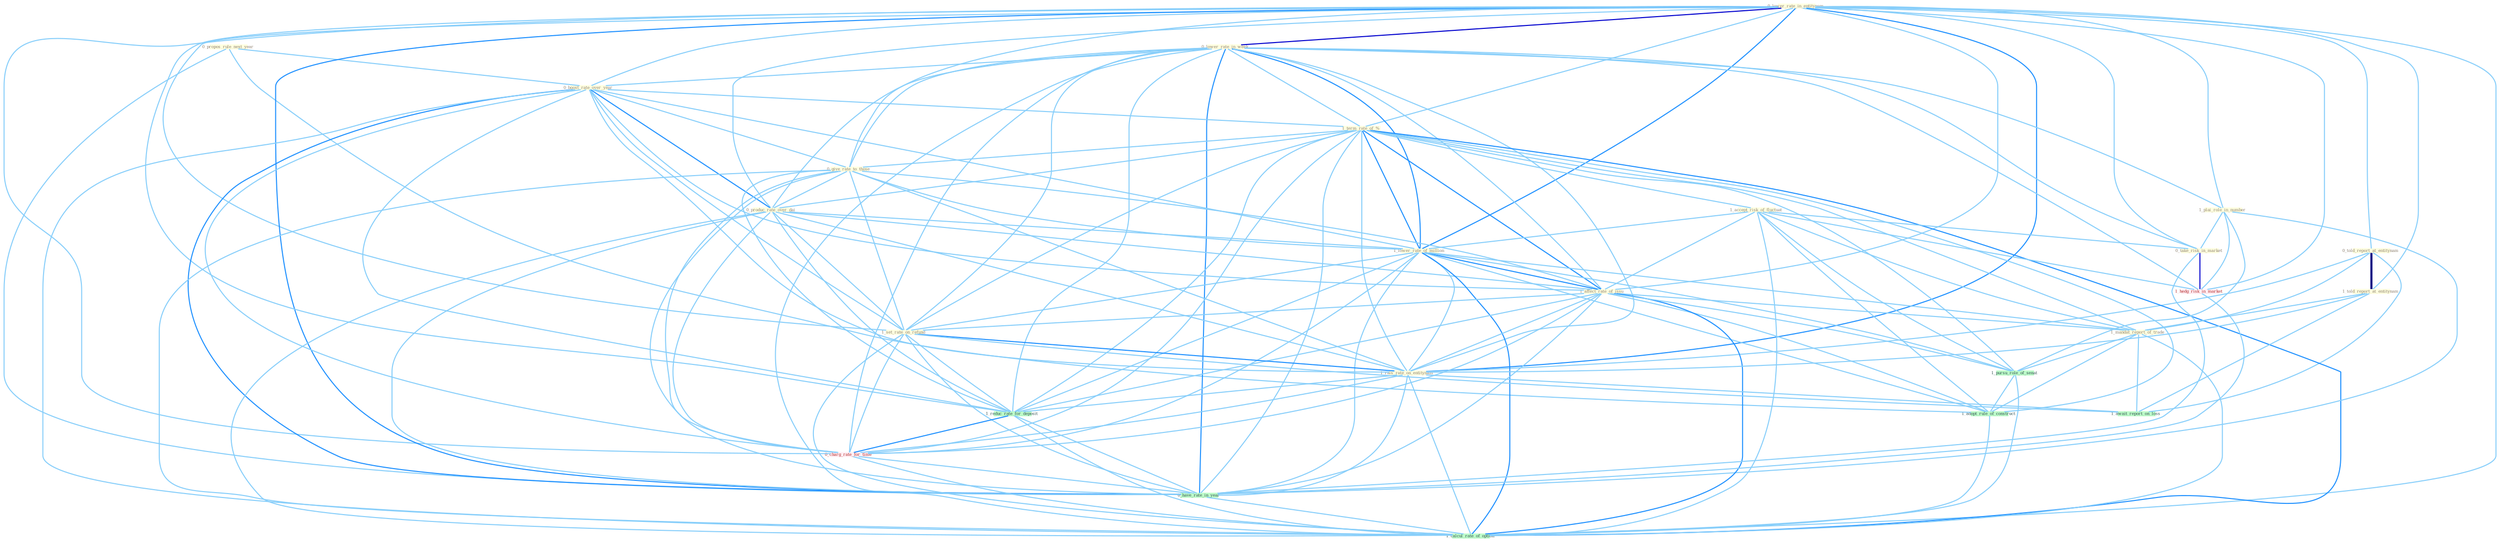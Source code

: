 Graph G{ 
    node
    [shape=polygon,style=filled,width=.5,height=.06,color="#BDFCC9",fixedsize=true,fontsize=4,
    fontcolor="#2f4f4f"];
    {node
    [color="#ffffe0", fontcolor="#8b7d6b"] "0_propos_rule_next_year " "0_lower_rate_in_entitynam " "0_lower_rate_in_week " "0_told_report_at_entitynam " "0_boost_rate_over_year " "1_term_rate_of_% " "0_give_rate_to_those " "0_produc_rate_over_dai " "1_plai_role_in_number " "1_accept_risk_of_fluctuat " "1_lower_rate_of_million " "1_affect_rate_of_issu " "1_told_report_at_entitynam " "1_set_rate_on_refund " "1_rais_rate_on_entitynam " "0_take_risk_in_market " "1_mandat_report_of_trade "}
{node [color="#fff0f5", fontcolor="#b22222"] "0_charg_rate_for_time " "1_hedg_risk_in_market "}
edge [color="#B0E2FF"];

	"0_propos_rule_next_year " -- "0_boost_rate_over_year " [w="1", color="#87cefa" ];
	"0_propos_rule_next_year " -- "1_adopt_rule_of_construct " [w="1", color="#87cefa" ];
	"0_propos_rule_next_year " -- "0_have_rate_in_year " [w="1", color="#87cefa" ];
	"0_lower_rate_in_entitynam " -- "0_lower_rate_in_week " [w="3", color="#0000cd" , len=0.6];
	"0_lower_rate_in_entitynam " -- "0_told_report_at_entitynam " [w="1", color="#87cefa" ];
	"0_lower_rate_in_entitynam " -- "0_boost_rate_over_year " [w="1", color="#87cefa" ];
	"0_lower_rate_in_entitynam " -- "1_term_rate_of_% " [w="1", color="#87cefa" ];
	"0_lower_rate_in_entitynam " -- "0_give_rate_to_those " [w="1", color="#87cefa" ];
	"0_lower_rate_in_entitynam " -- "0_produc_rate_over_dai " [w="1", color="#87cefa" ];
	"0_lower_rate_in_entitynam " -- "1_plai_role_in_number " [w="1", color="#87cefa" ];
	"0_lower_rate_in_entitynam " -- "1_lower_rate_of_million " [w="2", color="#1e90ff" , len=0.8];
	"0_lower_rate_in_entitynam " -- "1_affect_rate_of_issu " [w="1", color="#87cefa" ];
	"0_lower_rate_in_entitynam " -- "1_told_report_at_entitynam " [w="1", color="#87cefa" ];
	"0_lower_rate_in_entitynam " -- "1_set_rate_on_refund " [w="1", color="#87cefa" ];
	"0_lower_rate_in_entitynam " -- "1_rais_rate_on_entitynam " [w="2", color="#1e90ff" , len=0.8];
	"0_lower_rate_in_entitynam " -- "0_take_risk_in_market " [w="1", color="#87cefa" ];
	"0_lower_rate_in_entitynam " -- "1_reduc_rate_for_deposit " [w="1", color="#87cefa" ];
	"0_lower_rate_in_entitynam " -- "0_charg_rate_for_time " [w="1", color="#87cefa" ];
	"0_lower_rate_in_entitynam " -- "1_hedg_risk_in_market " [w="1", color="#87cefa" ];
	"0_lower_rate_in_entitynam " -- "0_have_rate_in_year " [w="2", color="#1e90ff" , len=0.8];
	"0_lower_rate_in_entitynam " -- "1_calcul_rate_of_option " [w="1", color="#87cefa" ];
	"0_lower_rate_in_week " -- "0_boost_rate_over_year " [w="1", color="#87cefa" ];
	"0_lower_rate_in_week " -- "1_term_rate_of_% " [w="1", color="#87cefa" ];
	"0_lower_rate_in_week " -- "0_give_rate_to_those " [w="1", color="#87cefa" ];
	"0_lower_rate_in_week " -- "0_produc_rate_over_dai " [w="1", color="#87cefa" ];
	"0_lower_rate_in_week " -- "1_plai_role_in_number " [w="1", color="#87cefa" ];
	"0_lower_rate_in_week " -- "1_lower_rate_of_million " [w="2", color="#1e90ff" , len=0.8];
	"0_lower_rate_in_week " -- "1_affect_rate_of_issu " [w="1", color="#87cefa" ];
	"0_lower_rate_in_week " -- "1_set_rate_on_refund " [w="1", color="#87cefa" ];
	"0_lower_rate_in_week " -- "1_rais_rate_on_entitynam " [w="1", color="#87cefa" ];
	"0_lower_rate_in_week " -- "0_take_risk_in_market " [w="1", color="#87cefa" ];
	"0_lower_rate_in_week " -- "1_reduc_rate_for_deposit " [w="1", color="#87cefa" ];
	"0_lower_rate_in_week " -- "0_charg_rate_for_time " [w="1", color="#87cefa" ];
	"0_lower_rate_in_week " -- "1_hedg_risk_in_market " [w="1", color="#87cefa" ];
	"0_lower_rate_in_week " -- "0_have_rate_in_year " [w="2", color="#1e90ff" , len=0.8];
	"0_lower_rate_in_week " -- "1_calcul_rate_of_option " [w="1", color="#87cefa" ];
	"0_told_report_at_entitynam " -- "1_told_report_at_entitynam " [w="4", style=bold, color="#000080", len=0.4];
	"0_told_report_at_entitynam " -- "1_rais_rate_on_entitynam " [w="1", color="#87cefa" ];
	"0_told_report_at_entitynam " -- "1_mandat_report_of_trade " [w="1", color="#87cefa" ];
	"0_told_report_at_entitynam " -- "1_await_report_on_loss " [w="1", color="#87cefa" ];
	"0_boost_rate_over_year " -- "1_term_rate_of_% " [w="1", color="#87cefa" ];
	"0_boost_rate_over_year " -- "0_give_rate_to_those " [w="1", color="#87cefa" ];
	"0_boost_rate_over_year " -- "0_produc_rate_over_dai " [w="2", color="#1e90ff" , len=0.8];
	"0_boost_rate_over_year " -- "1_lower_rate_of_million " [w="1", color="#87cefa" ];
	"0_boost_rate_over_year " -- "1_affect_rate_of_issu " [w="1", color="#87cefa" ];
	"0_boost_rate_over_year " -- "1_set_rate_on_refund " [w="1", color="#87cefa" ];
	"0_boost_rate_over_year " -- "1_rais_rate_on_entitynam " [w="1", color="#87cefa" ];
	"0_boost_rate_over_year " -- "1_reduc_rate_for_deposit " [w="1", color="#87cefa" ];
	"0_boost_rate_over_year " -- "0_charg_rate_for_time " [w="1", color="#87cefa" ];
	"0_boost_rate_over_year " -- "0_have_rate_in_year " [w="2", color="#1e90ff" , len=0.8];
	"0_boost_rate_over_year " -- "1_calcul_rate_of_option " [w="1", color="#87cefa" ];
	"1_term_rate_of_% " -- "0_give_rate_to_those " [w="1", color="#87cefa" ];
	"1_term_rate_of_% " -- "0_produc_rate_over_dai " [w="1", color="#87cefa" ];
	"1_term_rate_of_% " -- "1_accept_risk_of_fluctuat " [w="1", color="#87cefa" ];
	"1_term_rate_of_% " -- "1_lower_rate_of_million " [w="2", color="#1e90ff" , len=0.8];
	"1_term_rate_of_% " -- "1_affect_rate_of_issu " [w="2", color="#1e90ff" , len=0.8];
	"1_term_rate_of_% " -- "1_set_rate_on_refund " [w="1", color="#87cefa" ];
	"1_term_rate_of_% " -- "1_rais_rate_on_entitynam " [w="1", color="#87cefa" ];
	"1_term_rate_of_% " -- "1_mandat_report_of_trade " [w="1", color="#87cefa" ];
	"1_term_rate_of_% " -- "1_pursu_role_of_senat " [w="1", color="#87cefa" ];
	"1_term_rate_of_% " -- "1_reduc_rate_for_deposit " [w="1", color="#87cefa" ];
	"1_term_rate_of_% " -- "0_charg_rate_for_time " [w="1", color="#87cefa" ];
	"1_term_rate_of_% " -- "1_adopt_rule_of_construct " [w="1", color="#87cefa" ];
	"1_term_rate_of_% " -- "0_have_rate_in_year " [w="1", color="#87cefa" ];
	"1_term_rate_of_% " -- "1_calcul_rate_of_option " [w="2", color="#1e90ff" , len=0.8];
	"0_give_rate_to_those " -- "0_produc_rate_over_dai " [w="1", color="#87cefa" ];
	"0_give_rate_to_those " -- "1_lower_rate_of_million " [w="1", color="#87cefa" ];
	"0_give_rate_to_those " -- "1_affect_rate_of_issu " [w="1", color="#87cefa" ];
	"0_give_rate_to_those " -- "1_set_rate_on_refund " [w="1", color="#87cefa" ];
	"0_give_rate_to_those " -- "1_rais_rate_on_entitynam " [w="1", color="#87cefa" ];
	"0_give_rate_to_those " -- "1_reduc_rate_for_deposit " [w="1", color="#87cefa" ];
	"0_give_rate_to_those " -- "0_charg_rate_for_time " [w="1", color="#87cefa" ];
	"0_give_rate_to_those " -- "0_have_rate_in_year " [w="1", color="#87cefa" ];
	"0_give_rate_to_those " -- "1_calcul_rate_of_option " [w="1", color="#87cefa" ];
	"0_produc_rate_over_dai " -- "1_lower_rate_of_million " [w="1", color="#87cefa" ];
	"0_produc_rate_over_dai " -- "1_affect_rate_of_issu " [w="1", color="#87cefa" ];
	"0_produc_rate_over_dai " -- "1_set_rate_on_refund " [w="1", color="#87cefa" ];
	"0_produc_rate_over_dai " -- "1_rais_rate_on_entitynam " [w="1", color="#87cefa" ];
	"0_produc_rate_over_dai " -- "1_reduc_rate_for_deposit " [w="1", color="#87cefa" ];
	"0_produc_rate_over_dai " -- "0_charg_rate_for_time " [w="1", color="#87cefa" ];
	"0_produc_rate_over_dai " -- "0_have_rate_in_year " [w="1", color="#87cefa" ];
	"0_produc_rate_over_dai " -- "1_calcul_rate_of_option " [w="1", color="#87cefa" ];
	"1_plai_role_in_number " -- "0_take_risk_in_market " [w="1", color="#87cefa" ];
	"1_plai_role_in_number " -- "1_pursu_role_of_senat " [w="1", color="#87cefa" ];
	"1_plai_role_in_number " -- "1_hedg_risk_in_market " [w="1", color="#87cefa" ];
	"1_plai_role_in_number " -- "0_have_rate_in_year " [w="1", color="#87cefa" ];
	"1_accept_risk_of_fluctuat " -- "1_lower_rate_of_million " [w="1", color="#87cefa" ];
	"1_accept_risk_of_fluctuat " -- "1_affect_rate_of_issu " [w="1", color="#87cefa" ];
	"1_accept_risk_of_fluctuat " -- "0_take_risk_in_market " [w="1", color="#87cefa" ];
	"1_accept_risk_of_fluctuat " -- "1_mandat_report_of_trade " [w="1", color="#87cefa" ];
	"1_accept_risk_of_fluctuat " -- "1_pursu_role_of_senat " [w="1", color="#87cefa" ];
	"1_accept_risk_of_fluctuat " -- "1_adopt_rule_of_construct " [w="1", color="#87cefa" ];
	"1_accept_risk_of_fluctuat " -- "1_hedg_risk_in_market " [w="1", color="#87cefa" ];
	"1_accept_risk_of_fluctuat " -- "1_calcul_rate_of_option " [w="1", color="#87cefa" ];
	"1_lower_rate_of_million " -- "1_affect_rate_of_issu " [w="2", color="#1e90ff" , len=0.8];
	"1_lower_rate_of_million " -- "1_set_rate_on_refund " [w="1", color="#87cefa" ];
	"1_lower_rate_of_million " -- "1_rais_rate_on_entitynam " [w="1", color="#87cefa" ];
	"1_lower_rate_of_million " -- "1_mandat_report_of_trade " [w="1", color="#87cefa" ];
	"1_lower_rate_of_million " -- "1_pursu_role_of_senat " [w="1", color="#87cefa" ];
	"1_lower_rate_of_million " -- "1_reduc_rate_for_deposit " [w="1", color="#87cefa" ];
	"1_lower_rate_of_million " -- "0_charg_rate_for_time " [w="1", color="#87cefa" ];
	"1_lower_rate_of_million " -- "1_adopt_rule_of_construct " [w="1", color="#87cefa" ];
	"1_lower_rate_of_million " -- "0_have_rate_in_year " [w="1", color="#87cefa" ];
	"1_lower_rate_of_million " -- "1_calcul_rate_of_option " [w="2", color="#1e90ff" , len=0.8];
	"1_affect_rate_of_issu " -- "1_set_rate_on_refund " [w="1", color="#87cefa" ];
	"1_affect_rate_of_issu " -- "1_rais_rate_on_entitynam " [w="1", color="#87cefa" ];
	"1_affect_rate_of_issu " -- "1_mandat_report_of_trade " [w="1", color="#87cefa" ];
	"1_affect_rate_of_issu " -- "1_pursu_role_of_senat " [w="1", color="#87cefa" ];
	"1_affect_rate_of_issu " -- "1_reduc_rate_for_deposit " [w="1", color="#87cefa" ];
	"1_affect_rate_of_issu " -- "0_charg_rate_for_time " [w="1", color="#87cefa" ];
	"1_affect_rate_of_issu " -- "1_adopt_rule_of_construct " [w="1", color="#87cefa" ];
	"1_affect_rate_of_issu " -- "0_have_rate_in_year " [w="1", color="#87cefa" ];
	"1_affect_rate_of_issu " -- "1_calcul_rate_of_option " [w="2", color="#1e90ff" , len=0.8];
	"1_told_report_at_entitynam " -- "1_rais_rate_on_entitynam " [w="1", color="#87cefa" ];
	"1_told_report_at_entitynam " -- "1_mandat_report_of_trade " [w="1", color="#87cefa" ];
	"1_told_report_at_entitynam " -- "1_await_report_on_loss " [w="1", color="#87cefa" ];
	"1_set_rate_on_refund " -- "1_rais_rate_on_entitynam " [w="2", color="#1e90ff" , len=0.8];
	"1_set_rate_on_refund " -- "1_await_report_on_loss " [w="1", color="#87cefa" ];
	"1_set_rate_on_refund " -- "1_reduc_rate_for_deposit " [w="1", color="#87cefa" ];
	"1_set_rate_on_refund " -- "0_charg_rate_for_time " [w="1", color="#87cefa" ];
	"1_set_rate_on_refund " -- "0_have_rate_in_year " [w="1", color="#87cefa" ];
	"1_set_rate_on_refund " -- "1_calcul_rate_of_option " [w="1", color="#87cefa" ];
	"1_rais_rate_on_entitynam " -- "1_await_report_on_loss " [w="1", color="#87cefa" ];
	"1_rais_rate_on_entitynam " -- "1_reduc_rate_for_deposit " [w="1", color="#87cefa" ];
	"1_rais_rate_on_entitynam " -- "0_charg_rate_for_time " [w="1", color="#87cefa" ];
	"1_rais_rate_on_entitynam " -- "0_have_rate_in_year " [w="1", color="#87cefa" ];
	"1_rais_rate_on_entitynam " -- "1_calcul_rate_of_option " [w="1", color="#87cefa" ];
	"0_take_risk_in_market " -- "1_hedg_risk_in_market " [w="3", color="#0000cd" , len=0.6];
	"0_take_risk_in_market " -- "0_have_rate_in_year " [w="1", color="#87cefa" ];
	"1_mandat_report_of_trade " -- "1_pursu_role_of_senat " [w="1", color="#87cefa" ];
	"1_mandat_report_of_trade " -- "1_await_report_on_loss " [w="1", color="#87cefa" ];
	"1_mandat_report_of_trade " -- "1_adopt_rule_of_construct " [w="1", color="#87cefa" ];
	"1_mandat_report_of_trade " -- "1_calcul_rate_of_option " [w="1", color="#87cefa" ];
	"1_pursu_role_of_senat " -- "1_adopt_rule_of_construct " [w="1", color="#87cefa" ];
	"1_pursu_role_of_senat " -- "1_calcul_rate_of_option " [w="1", color="#87cefa" ];
	"1_reduc_rate_for_deposit " -- "0_charg_rate_for_time " [w="2", color="#1e90ff" , len=0.8];
	"1_reduc_rate_for_deposit " -- "0_have_rate_in_year " [w="1", color="#87cefa" ];
	"1_reduc_rate_for_deposit " -- "1_calcul_rate_of_option " [w="1", color="#87cefa" ];
	"0_charg_rate_for_time " -- "0_have_rate_in_year " [w="1", color="#87cefa" ];
	"0_charg_rate_for_time " -- "1_calcul_rate_of_option " [w="1", color="#87cefa" ];
	"1_adopt_rule_of_construct " -- "1_calcul_rate_of_option " [w="1", color="#87cefa" ];
	"1_hedg_risk_in_market " -- "0_have_rate_in_year " [w="1", color="#87cefa" ];
	"0_have_rate_in_year " -- "1_calcul_rate_of_option " [w="1", color="#87cefa" ];
}